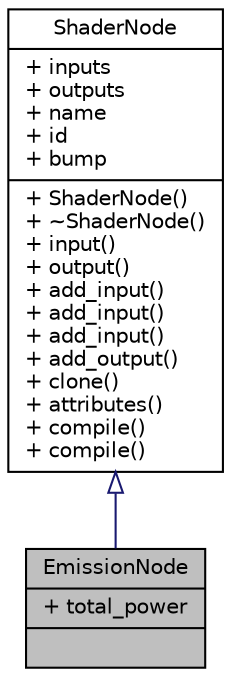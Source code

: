 digraph G
{
  edge [fontname="Helvetica",fontsize="10",labelfontname="Helvetica",labelfontsize="10"];
  node [fontname="Helvetica",fontsize="10",shape=record];
  Node1 [label="{EmissionNode\n|+ total_power\l|}",height=0.2,width=0.4,color="black", fillcolor="grey75", style="filled" fontcolor="black"];
  Node2 -> Node1 [dir=back,color="midnightblue",fontsize="10",style="solid",arrowtail="empty",fontname="Helvetica"];
  Node2 [label="{ShaderNode\n|+ inputs\l+ outputs\l+ name\l+ id\l+ bump\l|+ ShaderNode()\l+ ~ShaderNode()\l+ input()\l+ output()\l+ add_input()\l+ add_input()\l+ add_input()\l+ add_output()\l+ clone()\l+ attributes()\l+ compile()\l+ compile()\l}",height=0.2,width=0.4,color="black", fillcolor="white", style="filled",URL="$db/d79/classShaderNode.html"];
}
